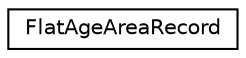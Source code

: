 digraph "Graphical Class Hierarchy"
{
 // LATEX_PDF_SIZE
  edge [fontname="Helvetica",fontsize="10",labelfontname="Helvetica",labelfontsize="10"];
  node [fontname="Helvetica",fontsize="10",shape=record];
  rankdir="LR";
  Node0 [label="FlatAgeAreaRecord",height=0.2,width=0.4,color="black", fillcolor="white", style="filled",URL="$classmoja_1_1modules_1_1cbm_1_1FlatAgeAreaRecord.html",tooltip=" "];
}
